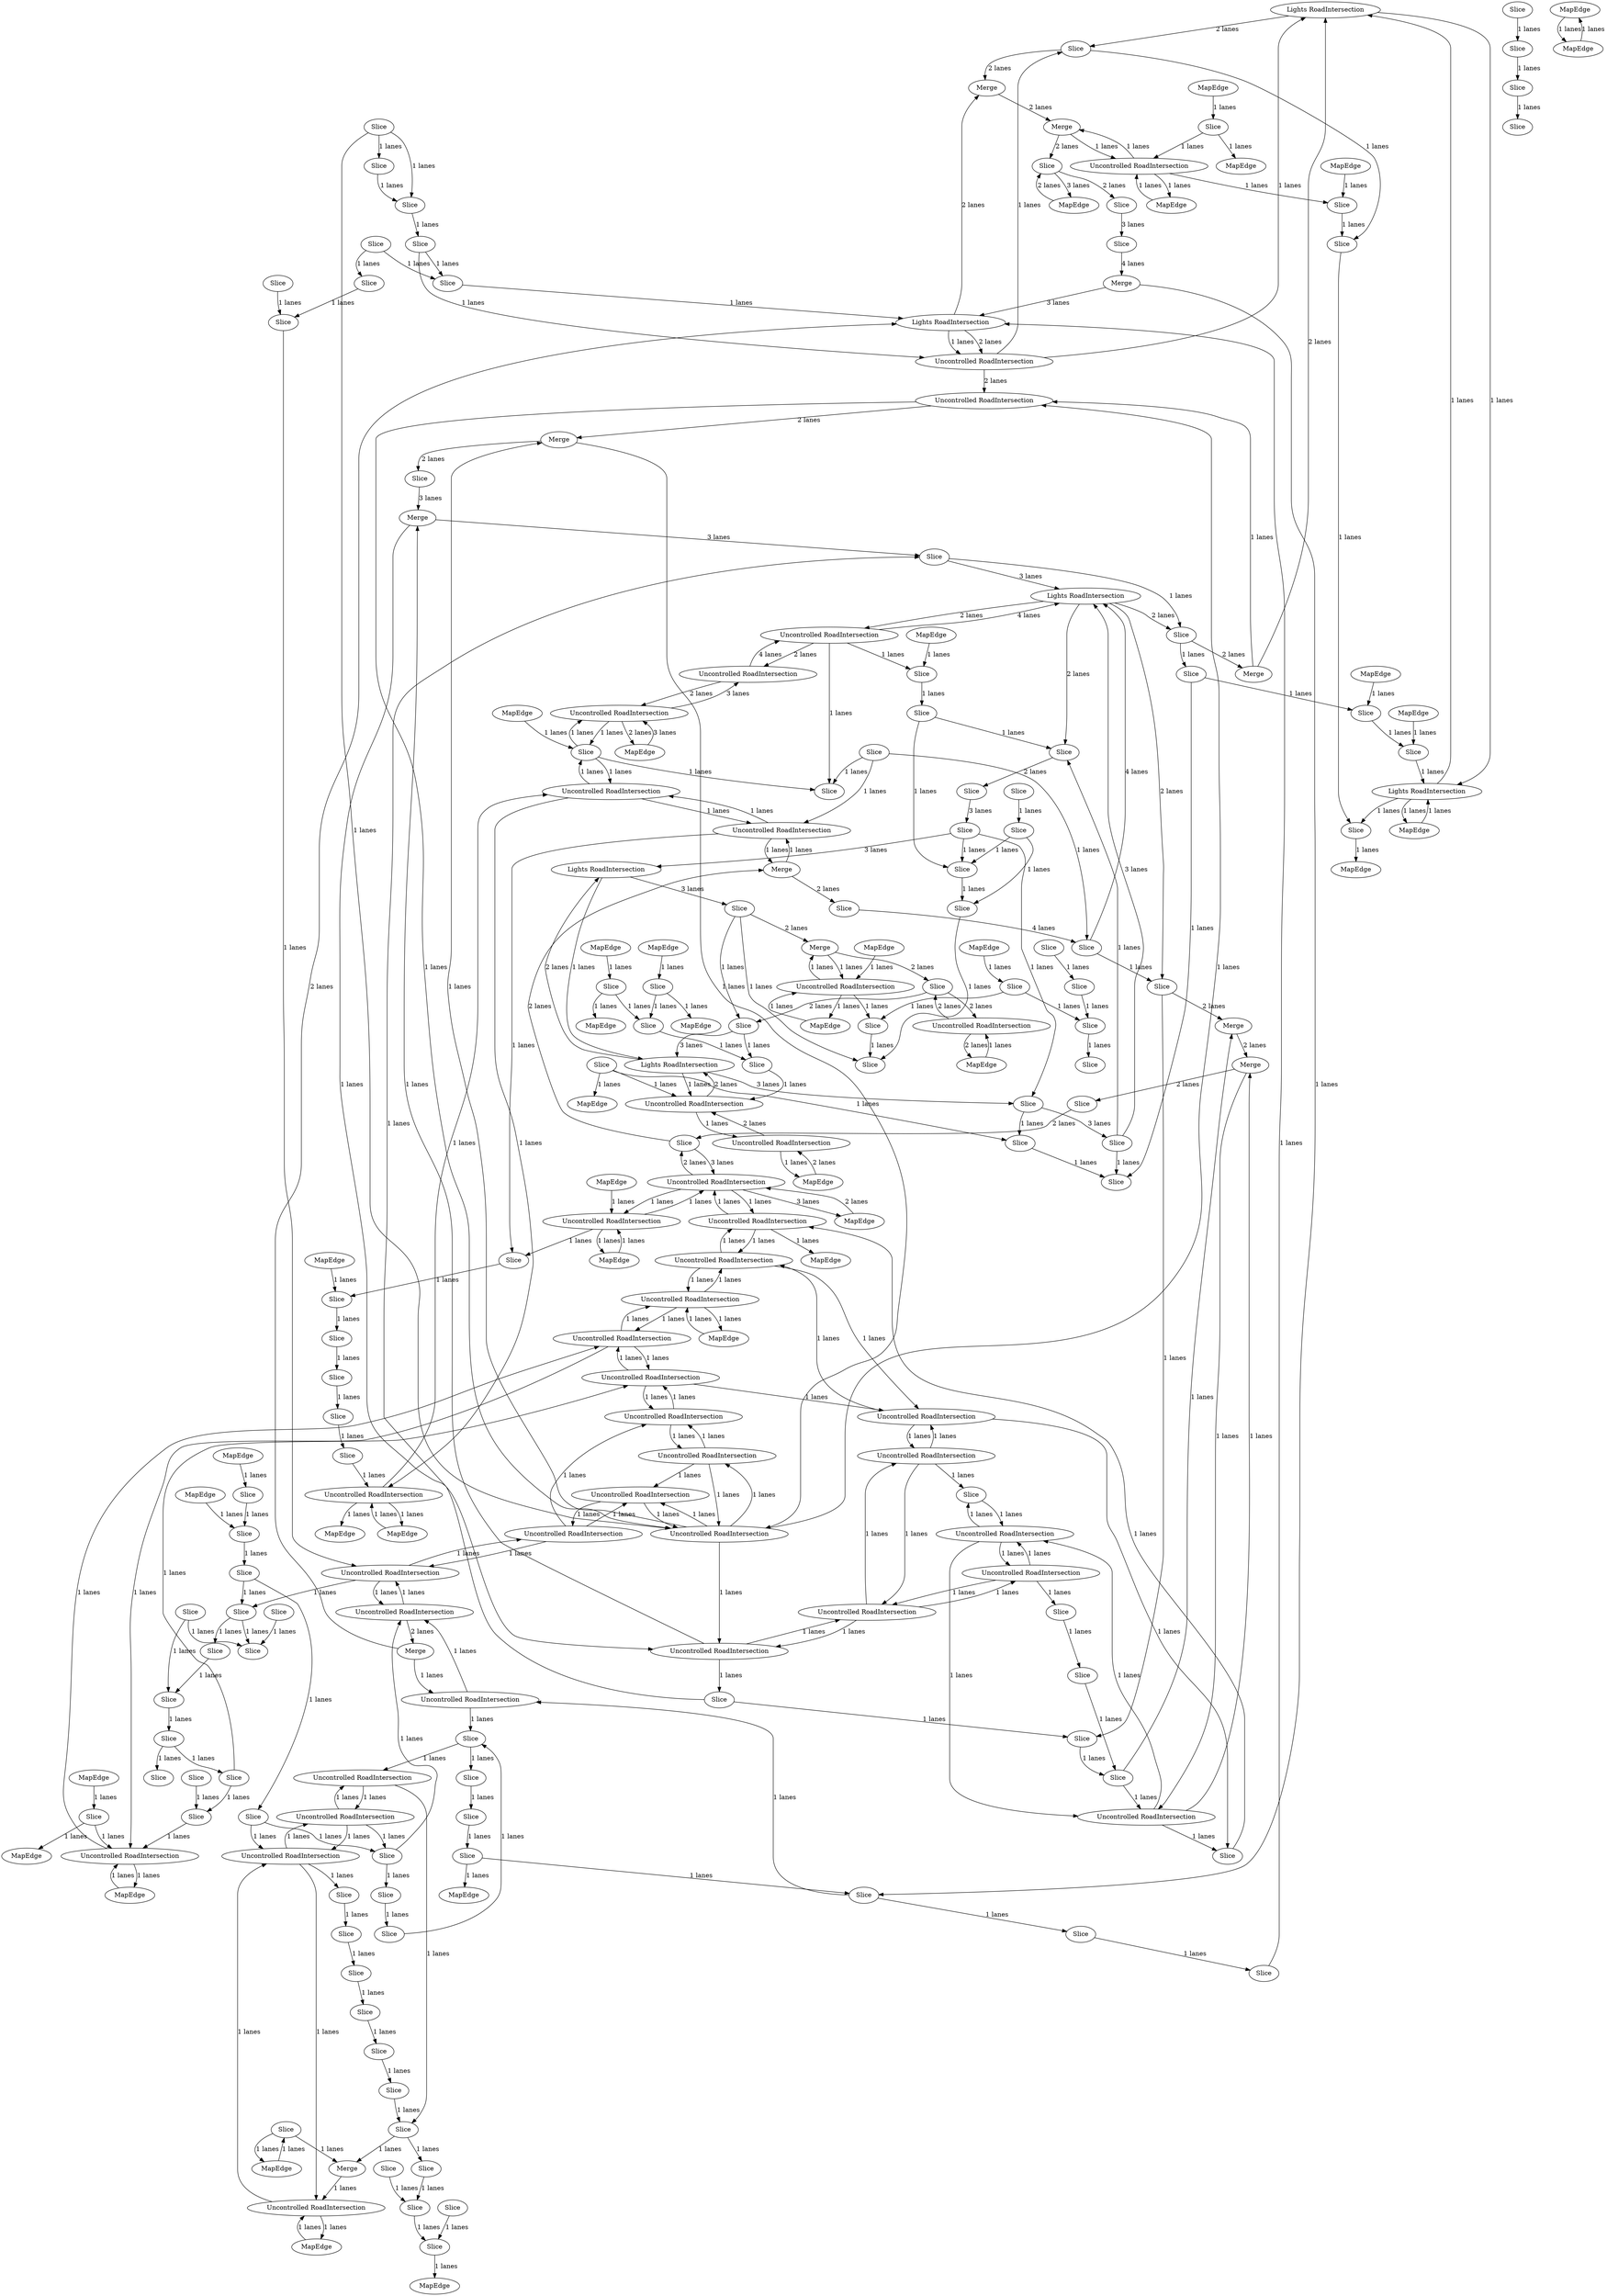 digraph {
    0 [ label = "Lights RoadIntersection" ]
    1 [ label = "Merge" ]
    2 [ label = "MapEdge" ]
    3 [ label = "Uncontrolled RoadIntersection" ]
    4 [ label = "MapEdge" ]
    5 [ label = "Uncontrolled RoadIntersection" ]
    6 [ label = "Merge" ]
    7 [ label = "Slice" ]
    8 [ label = "Uncontrolled RoadIntersection" ]
    9 [ label = "MapEdge" ]
    10 [ label = "Uncontrolled RoadIntersection" ]
    11 [ label = "Uncontrolled RoadIntersection" ]
    12 [ label = "Merge" ]
    13 [ label = "Uncontrolled RoadIntersection" ]
    14 [ label = "Uncontrolled RoadIntersection" ]
    15 [ label = "Uncontrolled RoadIntersection" ]
    16 [ label = "Uncontrolled RoadIntersection" ]
    17 [ label = "Uncontrolled RoadIntersection" ]
    18 [ label = "Slice" ]
    19 [ label = "Uncontrolled RoadIntersection" ]
    20 [ label = "Uncontrolled RoadIntersection" ]
    21 [ label = "Uncontrolled RoadIntersection" ]
    22 [ label = "Slice" ]
    23 [ label = "Slice" ]
    24 [ label = "Merge" ]
    25 [ label = "Slice" ]
    26 [ label = "Slice" ]
    27 [ label = "MapEdge" ]
    28 [ label = "Slice" ]
    29 [ label = "Uncontrolled RoadIntersection" ]
    30 [ label = "MapEdge" ]
    31 [ label = "Slice" ]
    32 [ label = "MapEdge" ]
    33 [ label = "MapEdge" ]
    34 [ label = "Uncontrolled RoadIntersection" ]
    35 [ label = "Uncontrolled RoadIntersection" ]
    36 [ label = "Lights RoadIntersection" ]
    37 [ label = "Slice" ]
    38 [ label = "Merge" ]
    39 [ label = "MapEdge" ]
    40 [ label = "Merge" ]
    41 [ label = "Uncontrolled RoadIntersection" ]
    42 [ label = "MapEdge" ]
    43 [ label = "Slice" ]
    44 [ label = "MapEdge" ]
    45 [ label = "Slice" ]
    46 [ label = "Slice" ]
    47 [ label = "MapEdge" ]
    48 [ label = "Uncontrolled RoadIntersection" ]
    49 [ label = "MapEdge" ]
    50 [ label = "Slice" ]
    51 [ label = "Slice" ]
    52 [ label = "Slice" ]
    53 [ label = "Slice" ]
    54 [ label = "Merge" ]
    55 [ label = "Slice" ]
    56 [ label = "Slice" ]
    57 [ label = "Slice" ]
    58 [ label = "Slice" ]
    59 [ label = "Uncontrolled RoadIntersection" ]
    60 [ label = "Slice" ]
    61 [ label = "Slice" ]
    62 [ label = "Slice" ]
    63 [ label = "Slice" ]
    64 [ label = "Merge" ]
    65 [ label = "Merge" ]
    66 [ label = "Lights RoadIntersection" ]
    67 [ label = "Merge" ]
    68 [ label = "MapEdge" ]
    69 [ label = "Merge" ]
    70 [ label = "Uncontrolled RoadIntersection" ]
    71 [ label = "Merge" ]
    72 [ label = "MapEdge" ]
    73 [ label = "Lights RoadIntersection" ]
    74 [ label = "Slice" ]
    75 [ label = "Slice" ]
    76 [ label = "MapEdge" ]
    77 [ label = "Slice" ]
    78 [ label = "Slice" ]
    79 [ label = "MapEdge" ]
    80 [ label = "Slice" ]
    81 [ label = "Uncontrolled RoadIntersection" ]
    82 [ label = "Uncontrolled RoadIntersection" ]
    83 [ label = "MapEdge" ]
    84 [ label = "MapEdge" ]
    85 [ label = "Slice" ]
    86 [ label = "Slice" ]
    87 [ label = "Slice" ]
    88 [ label = "Slice" ]
    89 [ label = "Slice" ]
    90 [ label = "Slice" ]
    91 [ label = "Slice" ]
    92 [ label = "Slice" ]
    93 [ label = "Slice" ]
    94 [ label = "Slice" ]
    95 [ label = "Slice" ]
    96 [ label = "Slice" ]
    97 [ label = "Uncontrolled RoadIntersection" ]
    98 [ label = "Slice" ]
    99 [ label = "Slice" ]
    100 [ label = "Uncontrolled RoadIntersection" ]
    101 [ label = "MapEdge" ]
    102 [ label = "Uncontrolled RoadIntersection" ]
    103 [ label = "Slice" ]
    104 [ label = "Slice" ]
    105 [ label = "MapEdge" ]
    106 [ label = "Slice" ]
    107 [ label = "Slice" ]
    108 [ label = "MapEdge" ]
    109 [ label = "MapEdge" ]
    110 [ label = "Uncontrolled RoadIntersection" ]
    111 [ label = "MapEdge" ]
    112 [ label = "Slice" ]
    113 [ label = "Slice" ]
    114 [ label = "Lights RoadIntersection" ]
    115 [ label = "MapEdge" ]
    116 [ label = "Slice" ]
    117 [ label = "Slice" ]
    118 [ label = "Uncontrolled RoadIntersection" ]
    119 [ label = "Slice" ]
    120 [ label = "MapEdge" ]
    121 [ label = "Uncontrolled RoadIntersection" ]
    122 [ label = "Slice" ]
    123 [ label = "Uncontrolled RoadIntersection" ]
    124 [ label = "Uncontrolled RoadIntersection" ]
    125 [ label = "Slice" ]
    126 [ label = "Lights RoadIntersection" ]
    127 [ label = "Slice" ]
    128 [ label = "Slice" ]
    129 [ label = "Slice" ]
    130 [ label = "Slice" ]
    131 [ label = "Slice" ]
    132 [ label = "Slice" ]
    133 [ label = "MapEdge" ]
    134 [ label = "MapEdge" ]
    135 [ label = "MapEdge" ]
    136 [ label = "MapEdge" ]
    137 [ label = "Slice" ]
    138 [ label = "Slice" ]
    139 [ label = "Uncontrolled RoadIntersection" ]
    140 [ label = "MapEdge" ]
    141 [ label = "MapEdge" ]
    142 [ label = "MapEdge" ]
    143 [ label = "Slice" ]
    144 [ label = "Slice" ]
    145 [ label = "Uncontrolled RoadIntersection" ]
    146 [ label = "Slice" ]
    147 [ label = "Slice" ]
    148 [ label = "Uncontrolled RoadIntersection" ]
    149 [ label = "Slice" ]
    150 [ label = "MapEdge" ]
    151 [ label = "MapEdge" ]
    152 [ label = "Slice" ]
    153 [ label = "Uncontrolled RoadIntersection" ]
    154 [ label = "Slice" ]
    155 [ label = "Uncontrolled RoadIntersection" ]
    156 [ label = "Uncontrolled RoadIntersection" ]
    157 [ label = "Slice" ]
    158 [ label = "Slice" ]
    159 [ label = "Slice" ]
    160 [ label = "Slice" ]
    161 [ label = "Slice" ]
    162 [ label = "Slice" ]
    163 [ label = "Slice" ]
    164 [ label = "Slice" ]
    165 [ label = "Slice" ]
    166 [ label = "Slice" ]
    167 [ label = "Uncontrolled RoadIntersection" ]
    168 [ label = "Uncontrolled RoadIntersection" ]
    169 [ label = "Slice" ]
    170 [ label = "Slice" ]
    171 [ label = "Slice" ]
    172 [ label = "Slice" ]
    173 [ label = "MapEdge" ]
    174 [ label = "Slice" ]
    175 [ label = "Slice" ]
    176 [ label = "Uncontrolled RoadIntersection" ]
    177 [ label = "Slice" ]
    178 [ label = "Slice" ]
    179 [ label = "Slice" ]
    180 [ label = "Slice" ]
    181 [ label = "Slice" ]
    182 [ label = "Slice" ]
    183 [ label = "Slice" ]
    184 [ label = "Slice" ]
    185 [ label = "Slice" ]
    186 [ label = "Slice" ]
    187 [ label = "Slice" ]
    188 [ label = "Slice" ]
    189 [ label = "Slice" ]
    190 [ label = "Slice" ]
    191 [ label = "Slice" ]
    192 [ label = "Slice" ]
    193 [ label = "Slice" ]
    194 [ label = "MapEdge" ]
    195 [ label = "Slice" ]
    196 [ label = "Slice" ]
    197 [ label = "Slice" ]
    198 [ label = "Slice" ]
    199 [ label = "Slice" ]
    200 [ label = "Slice" ]
    201 [ label = "Slice" ]
    202 [ label = "Slice" ]
    203 [ label = "Slice" ]
    204 [ label = "Slice" ]
    205 [ label = "Slice" ]
    206 [ label = "Slice" ]
    207 [ label = "Slice" ]
    208 [ label = "MapEdge" ]
    209 [ label = "MapEdge" ]
    210 [ label = "Uncontrolled RoadIntersection" ]
    211 [ label = "MapEdge" ]
    212 [ label = "MapEdge" ]
    213 [ label = "MapEdge" ]
    126 -> 118 [ label = "1 lanes" ]
    118 -> 0 [ label = "1 lanes" ]
    1 -> 139 [ label = "1 lanes" ]
    139 -> 1 [ label = "1 lanes" ]
    139 -> 2 [ label = "1 lanes" ]
    2 -> 139 [ label = "1 lanes" ]
    3 -> 4 [ label = "1 lanes" ]
    4 -> 3 [ label = "2 lanes" ]
    59 -> 16 [ label = "1 lanes" ]
    16 -> 59 [ label = "1 lanes" ]
    16 -> 5 [ label = "1 lanes" ]
    5 -> 16 [ label = "1 lanes" ]
    178 -> 6 [ label = "1 lanes" ]
    7 -> 6 [ label = "1 lanes" ]
    6 -> 8 [ label = "1 lanes" ]
    9 -> 7 [ label = "1 lanes" ]
    7 -> 9 [ label = "1 lanes" ]
    10 -> 158 [ label = "1 lanes" ]
    158 -> 11 [ label = "1 lanes" ]
    12 -> 110 [ label = "1 lanes" ]
    110 -> 163 [ label = "1 lanes" ]
    163 -> 13 [ label = "1 lanes" ]
    14 -> 17 [ label = "1 lanes" ]
    17 -> 14 [ label = "1 lanes" ]
    17 -> 168 [ label = "1 lanes" ]
    168 -> 17 [ label = "1 lanes" ]
    168 -> 15 [ label = "1 lanes" ]
    15 -> 168 [ label = "1 lanes" ]
    14 -> 5 [ label = "1 lanes" ]
    16 -> 17 [ label = "1 lanes" ]
    18 -> 70 [ label = "1 lanes" ]
    70 -> 18 [ label = "1 lanes" ]
    70 -> 21 [ label = "1 lanes" ]
    21 -> 70 [ label = "1 lanes" ]
    21 -> 19 [ label = "1 lanes" ]
    19 -> 21 [ label = "1 lanes" ]
    20 -> 18 [ label = "1 lanes" ]
    21 -> 22 [ label = "1 lanes" ]
    22 -> 23 [ label = "1 lanes" ]
    23 -> 154 [ label = "1 lanes" ]
    154 -> 24 [ label = "1 lanes" ]
    25 -> 26 [ label = "2 lanes" ]
    10 -> 176 [ label = "1 lanes" ]
    176 -> 10 [ label = "1 lanes" ]
    176 -> 8 [ label = "1 lanes" ]
    8 -> 176 [ label = "1 lanes" ]
    8 -> 27 [ label = "1 lanes" ]
    27 -> 8 [ label = "1 lanes" ]
    28 -> 29 [ label = "2 lanes" ]
    29 -> 28 [ label = "2 lanes" ]
    30 -> 82 [ label = "2 lanes" ]
    82 -> 30 [ label = "3 lanes" ]
    82 -> 26 [ label = "2 lanes" ]
    26 -> 82 [ label = "3 lanes" ]
    32 -> 31 [ label = "1 lanes" ]
    0 -> 114 [ label = "1 lanes" ]
    114 -> 0 [ label = "1 lanes" ]
    114 -> 33 [ label = "1 lanes" ]
    33 -> 114 [ label = "1 lanes" ]
    34 -> 35 [ label = "2 lanes" ]
    35 -> 34 [ label = "3 lanes" ]
    36 -> 62 [ label = "2 lanes" ]
    62 -> 40 [ label = "2 lanes" ]
    40 -> 0 [ label = "2 lanes" ]
    0 -> 117 [ label = "2 lanes" ]
    117 -> 65 [ label = "2 lanes" ]
    65 -> 38 [ label = "2 lanes" ]
    38 -> 37 [ label = "2 lanes" ]
    38 -> 121 [ label = "1 lanes" ]
    121 -> 38 [ label = "1 lanes" ]
    121 -> 39 [ label = "1 lanes" ]
    39 -> 121 [ label = "1 lanes" ]
    40 -> 41 [ label = "1 lanes" ]
    43 -> 42 [ label = "1 lanes" ]
    45 -> 44 [ label = "1 lanes" ]
    46 -> 1 [ label = "2 lanes" ]
    1 -> 28 [ label = "2 lanes" ]
    29 -> 47 [ label = "2 lanes" ]
    47 -> 29 [ label = "1 lanes" ]
    35 -> 132 [ label = "1 lanes" ]
    132 -> 35 [ label = "1 lanes" ]
    132 -> 48 [ label = "1 lanes" ]
    48 -> 132 [ label = "1 lanes" ]
    37 -> 49 [ label = "3 lanes" ]
    49 -> 37 [ label = "2 lanes" ]
    36 -> 86 [ label = "2 lanes" ]
    86 -> 51 [ label = "2 lanes" ]
    26 -> 69 [ label = "2 lanes" ]
    28 -> 52 [ label = "2 lanes" ]
    53 -> 54 [ label = "4 lanes" ]
    126 -> 118 [ label = "2 lanes" ]
    118 -> 41 [ label = "2 lanes" ]
    41 -> 64 [ label = "2 lanes" ]
    64 -> 55 [ label = "2 lanes" ]
    37 -> 56 [ label = "2 lanes" ]
    55 -> 67 [ label = "3 lanes" ]
    67 -> 63 [ label = "3 lanes" ]
    63 -> 36 [ label = "3 lanes" ]
    57 -> 74 [ label = "1 lanes" ]
    59 -> 58 [ label = "1 lanes" ]
    60 -> 59 [ label = "1 lanes" ]
    31 -> 61 [ label = "1 lanes" ]
    89 -> 31 [ label = "1 lanes" ]
    63 -> 62 [ label = "1 lanes" ]
    96 -> 63 [ label = "1 lanes" ]
    64 -> 124 [ label = "1 lanes" ]
    124 -> 64 [ label = "1 lanes" ]
    124 -> 14 [ label = "1 lanes" ]
    14 -> 124 [ label = "1 lanes" ]
    5 -> 124 [ label = "1 lanes" ]
    124 -> 5 [ label = "1 lanes" ]
    124 -> 41 [ label = "1 lanes" ]
    41 -> 124 [ label = "1 lanes" ]
    11 -> 12 [ label = "2 lanes" ]
    12 -> 126 [ label = "2 lanes" ]
    126 -> 65 [ label = "2 lanes" ]
    66 -> 73 [ label = "1 lanes" ]
    73 -> 66 [ label = "2 lanes" ]
    73 -> 97 [ label = "1 lanes" ]
    97 -> 73 [ label = "2 lanes" ]
    97 -> 3 [ label = "1 lanes" ]
    3 -> 97 [ label = "2 lanes" ]
    51 -> 78 [ label = "3 lanes" ]
    78 -> 66 [ label = "3 lanes" ]
    66 -> 46 [ label = "3 lanes" ]
    67 -> 123 [ label = "1 lanes" ]
    123 -> 67 [ label = "1 lanes" ]
    123 -> 19 [ label = "1 lanes" ]
    19 -> 123 [ label = "1 lanes" ]
    68 -> 145 [ label = "1 lanes" ]
    145 -> 68 [ label = "1 lanes" ]
    145 -> 48 [ label = "1 lanes" ]
    48 -> 145 [ label = "1 lanes" ]
    48 -> 148 [ label = "1 lanes" ]
    148 -> 48 [ label = "1 lanes" ]
    148 -> 69 [ label = "1 lanes" ]
    69 -> 148 [ label = "1 lanes" ]
    13 -> 10 [ label = "1 lanes" ]
    10 -> 13 [ label = "1 lanes" ]
    70 -> 155 [ label = "1 lanes" ]
    155 -> 70 [ label = "1 lanes" ]
    155 -> 71 [ label = "1 lanes" ]
    71 -> 155 [ label = "1 lanes" ]
    35 -> 72 [ label = "2 lanes" ]
    72 -> 35 [ label = "3 lanes" ]
    50 -> 95 [ label = "4 lanes" ]
    95 -> 36 [ label = "4 lanes" ]
    52 -> 73 [ label = "3 lanes" ]
    73 -> 77 [ label = "3 lanes" ]
    77 -> 87 [ label = "3 lanes" ]
    87 -> 36 [ label = "3 lanes" ]
    75 -> 74 [ label = "1 lanes" ]
    76 -> 132 [ label = "1 lanes" ]
    81 -> 92 [ label = "1 lanes" ]
    77 -> 137 [ label = "1 lanes" ]
    78 -> 77 [ label = "1 lanes" ]
    79 -> 45 [ label = "1 lanes" ]
    46 -> 52 [ label = "1 lanes" ]
    80 -> 97 [ label = "1 lanes" ]
    36 -> 94 [ label = "2 lanes" ]
    94 -> 24 [ label = "2 lanes" ]
    24 -> 71 [ label = "2 lanes" ]
    71 -> 25 [ label = "2 lanes" ]
    36 -> 81 [ label = "2 lanes" ]
    81 -> 36 [ label = "4 lanes" ]
    81 -> 34 [ label = "2 lanes" ]
    34 -> 81 [ label = "4 lanes" ]
    82 -> 153 [ label = "1 lanes" ]
    153 -> 82 [ label = "1 lanes" ]
    153 -> 83 [ label = "1 lanes" ]
    83 -> 153 [ label = "1 lanes" ]
    85 -> 84 [ label = "1 lanes" ]
    87 -> 86 [ label = "1 lanes" ]
    89 -> 88 [ label = "1 lanes" ]
    81 -> 90 [ label = "1 lanes" ]
    91 -> 86 [ label = "1 lanes" ]
    93 -> 92 [ label = "1 lanes" ]
    94 -> 122 [ label = "1 lanes" ]
    95 -> 94 [ label = "1 lanes" ]
    93 -> 95 [ label = "1 lanes" ]
    85 -> 97 [ label = "1 lanes" ]
    78 -> 98 [ label = "1 lanes" ]
    52 -> 80 [ label = "1 lanes" ]
    43 -> 99 [ label = "1 lanes" ]
    100 -> 101 [ label = "1 lanes" ]
    101 -> 100 [ label = "1 lanes" ]
    19 -> 20 [ label = "1 lanes" ]
    20 -> 19 [ label = "1 lanes" ]
    20 -> 167 [ label = "1 lanes" ]
    167 -> 20 [ label = "1 lanes" ]
    167 -> 102 [ label = "1 lanes" ]
    102 -> 167 [ label = "1 lanes" ]
    82 -> 156 [ label = "1 lanes" ]
    156 -> 82 [ label = "1 lanes" ]
    156 -> 102 [ label = "1 lanes" ]
    102 -> 156 [ label = "1 lanes" ]
    102 -> 100 [ label = "1 lanes" ]
    100 -> 102 [ label = "1 lanes" ]
    100 -> 15 [ label = "1 lanes" ]
    15 -> 100 [ label = "1 lanes" ]
    15 -> 210 [ label = "1 lanes" ]
    210 -> 15 [ label = "1 lanes" ]
    58 -> 103 [ label = "1 lanes" ]
    165 -> 58 [ label = "1 lanes" ]
    107 -> 165 [ label = "1 lanes" ]
    105 -> 104 [ label = "1 lanes" ]
    169 -> 210 [ label = "1 lanes" ]
    106 -> 169 [ label = "1 lanes" ]
    207 -> 210 [ label = "1 lanes" ]
    104 -> 107 [ label = "1 lanes" ]
    58 -> 74 [ label = "1 lanes" ]
    108 -> 107 [ label = "1 lanes" ]
    13 -> 178 [ label = "1 lanes" ]
    54 -> 189 [ label = "1 lanes" ]
    189 -> 110 [ label = "1 lanes" ]
    110 -> 11 [ label = "1 lanes" ]
    11 -> 59 [ label = "1 lanes" ]
    59 -> 11 [ label = "1 lanes" ]
    160 -> 111 [ label = "1 lanes" ]
    113 -> 112 [ label = "1 lanes" ]
    61 -> 114 [ label = "1 lanes" ]
    116 -> 115 [ label = "1 lanes" ]
    114 -> 116 [ label = "1 lanes" ]
    117 -> 112 [ label = "1 lanes" ]
    112 -> 116 [ label = "1 lanes" ]
    118 -> 117 [ label = "1 lanes" ]
    125 -> 118 [ label = "1 lanes" ]
    120 -> 119 [ label = "1 lanes" ]
    121 -> 113 [ label = "1 lanes" ]
    119 -> 121 [ label = "1 lanes" ]
    62 -> 89 [ label = "1 lanes" ]
    87 -> 88 [ label = "1 lanes" ]
    90 -> 91 [ label = "1 lanes" ]
    96 -> 122 [ label = "1 lanes" ]
    123 -> 96 [ label = "1 lanes" ]
    124 -> 123 [ label = "1 lanes" ]
    191 -> 124 [ label = "1 lanes" ]
    130 -> 126 [ label = "1 lanes" ]
    125 -> 130 [ label = "1 lanes" ]
    192 -> 125 [ label = "1 lanes" ]
    191 -> 192 [ label = "1 lanes" ]
    127 -> 126 [ label = "1 lanes" ]
    129 -> 128 [ label = "1 lanes" ]
    128 -> 60 [ label = "1 lanes" ]
    129 -> 130 [ label = "1 lanes" ]
    131 -> 60 [ label = "1 lanes" ]
    132 -> 92 [ label = "1 lanes" ]
    133 -> 90 [ label = "1 lanes" ]
    119 -> 134 [ label = "1 lanes" ]
    135 -> 113 [ label = "1 lanes" ]
    136 -> 61 [ label = "1 lanes" ]
    137 -> 88 [ label = "1 lanes" ]
    85 -> 137 [ label = "1 lanes" ]
    204 -> 138 [ label = "1 lanes" ]
    98 -> 204 [ label = "1 lanes" ]
    46 -> 138 [ label = "1 lanes" ]
    99 -> 80 [ label = "1 lanes" ]
    45 -> 99 [ label = "1 lanes" ]
    91 -> 98 [ label = "1 lanes" ]
    193 -> 138 [ label = "1 lanes" ]
    139 -> 193 [ label = "1 lanes" ]
    140 -> 139 [ label = "1 lanes" ]
    141 -> 43 [ label = "1 lanes" ]
    145 -> 142 [ label = "1 lanes" ]
    144 -> 143 [ label = "1 lanes" ]
    146 -> 145 [ label = "1 lanes" ]
    143 -> 146 [ label = "1 lanes" ]
    93 -> 148 [ label = "1 lanes" ]
    147 -> 144 [ label = "1 lanes" ]
    149 -> 147 [ label = "1 lanes" ]
    152 -> 149 [ label = "1 lanes" ]
    148 -> 152 [ label = "1 lanes" ]
    150 -> 149 [ label = "1 lanes" ]
    153 -> 152 [ label = "1 lanes" ]
    151 -> 153 [ label = "1 lanes" ]
    122 -> 154 [ label = "1 lanes" ]
    154 -> 155 [ label = "1 lanes" ]
    155 -> 166 [ label = "1 lanes" ]
    166 -> 156 [ label = "1 lanes" ]
    156 -> 109 [ label = "1 lanes" ]
    158 -> 157 [ label = "1 lanes" ]
    159 -> 158 [ label = "1 lanes" ]
    161 -> 160 [ label = "1 lanes" ]
    162 -> 161 [ label = "1 lanes" ]
    163 -> 162 [ label = "1 lanes" ]
    164 -> 163 [ label = "1 lanes" ]
    157 -> 164 [ label = "1 lanes" ]
    165 -> 159 [ label = "1 lanes" ]
    56 -> 53 [ label = "3 lanes" ]
    54 -> 126 [ label = "3 lanes" ]
    167 -> 166 [ label = "1 lanes" ]
    168 -> 167 [ label = "1 lanes" ]
    172 -> 168 [ label = "1 lanes" ]
    103 -> 187 [ label = "1 lanes" ]
    172 -> 169 [ label = "1 lanes" ]
    171 -> 170 [ label = "1 lanes" ]
    171 -> 172 [ label = "1 lanes" ]
    187 -> 171 [ label = "1 lanes" ]
    75 -> 187 [ label = "1 lanes" ]
    185 -> 173 [ label = "1 lanes" ]
    184 -> 185 [ label = "1 lanes" ]
    174 -> 184 [ label = "1 lanes" ]
    176 -> 175 [ label = "1 lanes" ]
    159 -> 176 [ label = "1 lanes" ]
    178 -> 177 [ label = "1 lanes" ]
    179 -> 178 [ label = "1 lanes" ]
    180 -> 179 [ label = "1 lanes" ]
    181 -> 180 [ label = "1 lanes" ]
    182 -> 181 [ label = "1 lanes" ]
    183 -> 182 [ label = "1 lanes" ]
    175 -> 183 [ label = "1 lanes" ]
    177 -> 184 [ label = "1 lanes" ]
    186 -> 185 [ label = "1 lanes" ]
    69 -> 50 [ label = "2 lanes" ]
    189 -> 188 [ label = "1 lanes" ]
    160 -> 189 [ label = "1 lanes" ]
    191 -> 190 [ label = "1 lanes" ]
    190 -> 192 [ label = "1 lanes" ]
    188 -> 127 [ label = "1 lanes" ]
    195 -> 193 [ label = "1 lanes" ]
    194 -> 195 [ label = "1 lanes" ]
    195 -> 198 [ label = "1 lanes" ]
    198 -> 196 [ label = "1 lanes" ]
    197 -> 198 [ label = "1 lanes" ]
    199 -> 197 [ label = "1 lanes" ]
    201 -> 200 [ label = "1 lanes" ]
    200 -> 202 [ label = "1 lanes" ]
    203 -> 201 [ label = "1 lanes" ]
    206 -> 204 [ label = "1 lanes" ]
    205 -> 206 [ label = "1 lanes" ]
    206 -> 98 [ label = "1 lanes" ]
    207 -> 208 [ label = "1 lanes" ]
    209 -> 207 [ label = "1 lanes" ]
    210 -> 211 [ label = "1 lanes" ]
    211 -> 210 [ label = "1 lanes" ]
    212 -> 213 [ label = "1 lanes" ]
    213 -> 212 [ label = "1 lanes" ]
}

